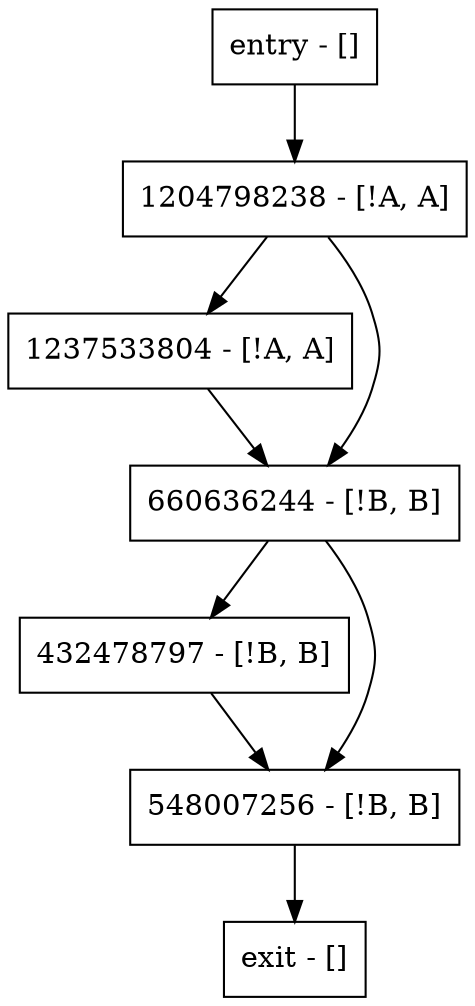 digraph main {
node [shape=record];
entry [label="entry - []"];
exit [label="exit - []"];
432478797 [label="432478797 - [!B, B]"];
1204798238 [label="1204798238 - [!A, A]"];
1237533804 [label="1237533804 - [!A, A]"];
660636244 [label="660636244 - [!B, B]"];
548007256 [label="548007256 - [!B, B]"];
entry;
exit;
entry -> 1204798238;
432478797 -> 548007256;
1204798238 -> 1237533804;
1204798238 -> 660636244;
1237533804 -> 660636244;
660636244 -> 432478797;
660636244 -> 548007256;
548007256 -> exit;
}
